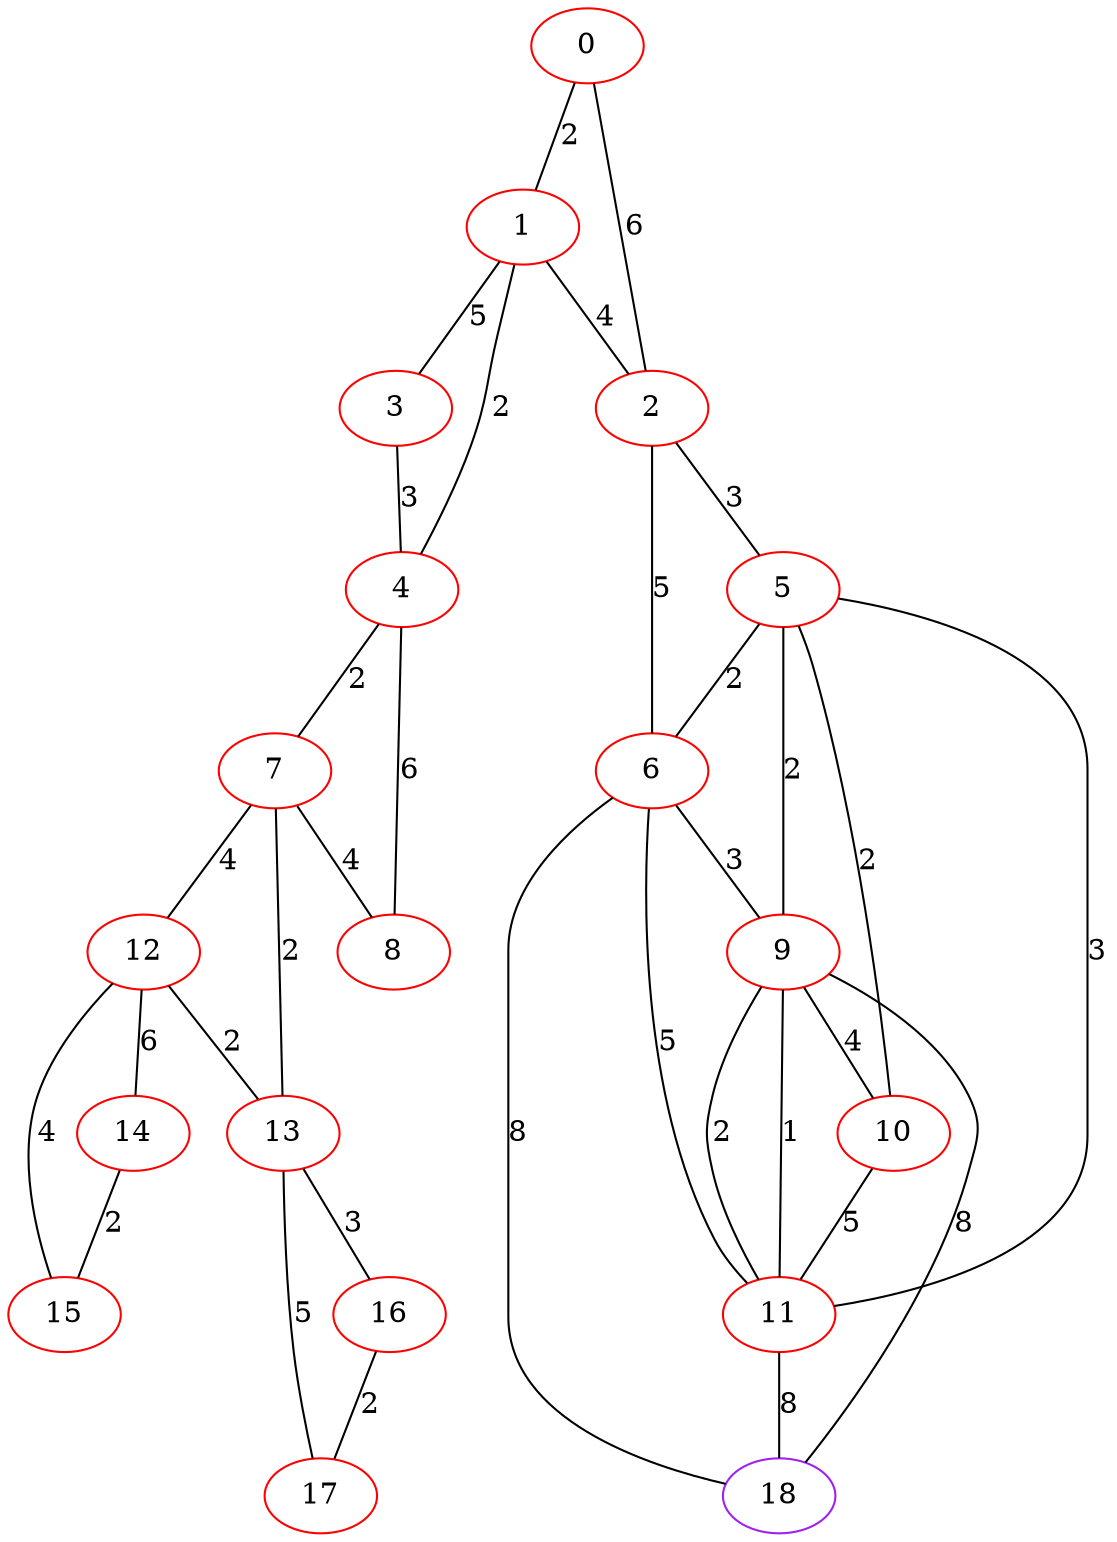 graph "" {
0 [color=red, weight=1];
1 [color=red, weight=1];
2 [color=red, weight=1];
3 [color=red, weight=1];
4 [color=red, weight=1];
5 [color=red, weight=1];
6 [color=red, weight=1];
7 [color=red, weight=1];
8 [color=red, weight=1];
9 [color=red, weight=1];
10 [color=red, weight=1];
11 [color=red, weight=1];
12 [color=red, weight=1];
13 [color=red, weight=1];
14 [color=red, weight=1];
15 [color=red, weight=1];
16 [color=red, weight=1];
17 [color=red, weight=1];
18 [color=purple, weight=4];
0 -- 1  [key=0, label=2];
0 -- 2  [key=0, label=6];
1 -- 2  [key=0, label=4];
1 -- 3  [key=0, label=5];
1 -- 4  [key=0, label=2];
2 -- 5  [key=0, label=3];
2 -- 6  [key=0, label=5];
3 -- 4  [key=0, label=3];
4 -- 8  [key=0, label=6];
4 -- 7  [key=0, label=2];
5 -- 9  [key=0, label=2];
5 -- 11  [key=0, label=3];
5 -- 10  [key=0, label=2];
5 -- 6  [key=0, label=2];
6 -- 18  [key=0, label=8];
6 -- 9  [key=0, label=3];
6 -- 11  [key=0, label=5];
7 -- 8  [key=0, label=4];
7 -- 12  [key=0, label=4];
7 -- 13  [key=0, label=2];
9 -- 18  [key=0, label=8];
9 -- 10  [key=0, label=4];
9 -- 11  [key=0, label=2];
9 -- 11  [key=1, label=1];
10 -- 11  [key=0, label=5];
11 -- 18  [key=0, label=8];
12 -- 15  [key=0, label=4];
12 -- 13  [key=0, label=2];
12 -- 14  [key=0, label=6];
13 -- 16  [key=0, label=3];
13 -- 17  [key=0, label=5];
14 -- 15  [key=0, label=2];
16 -- 17  [key=0, label=2];
}
